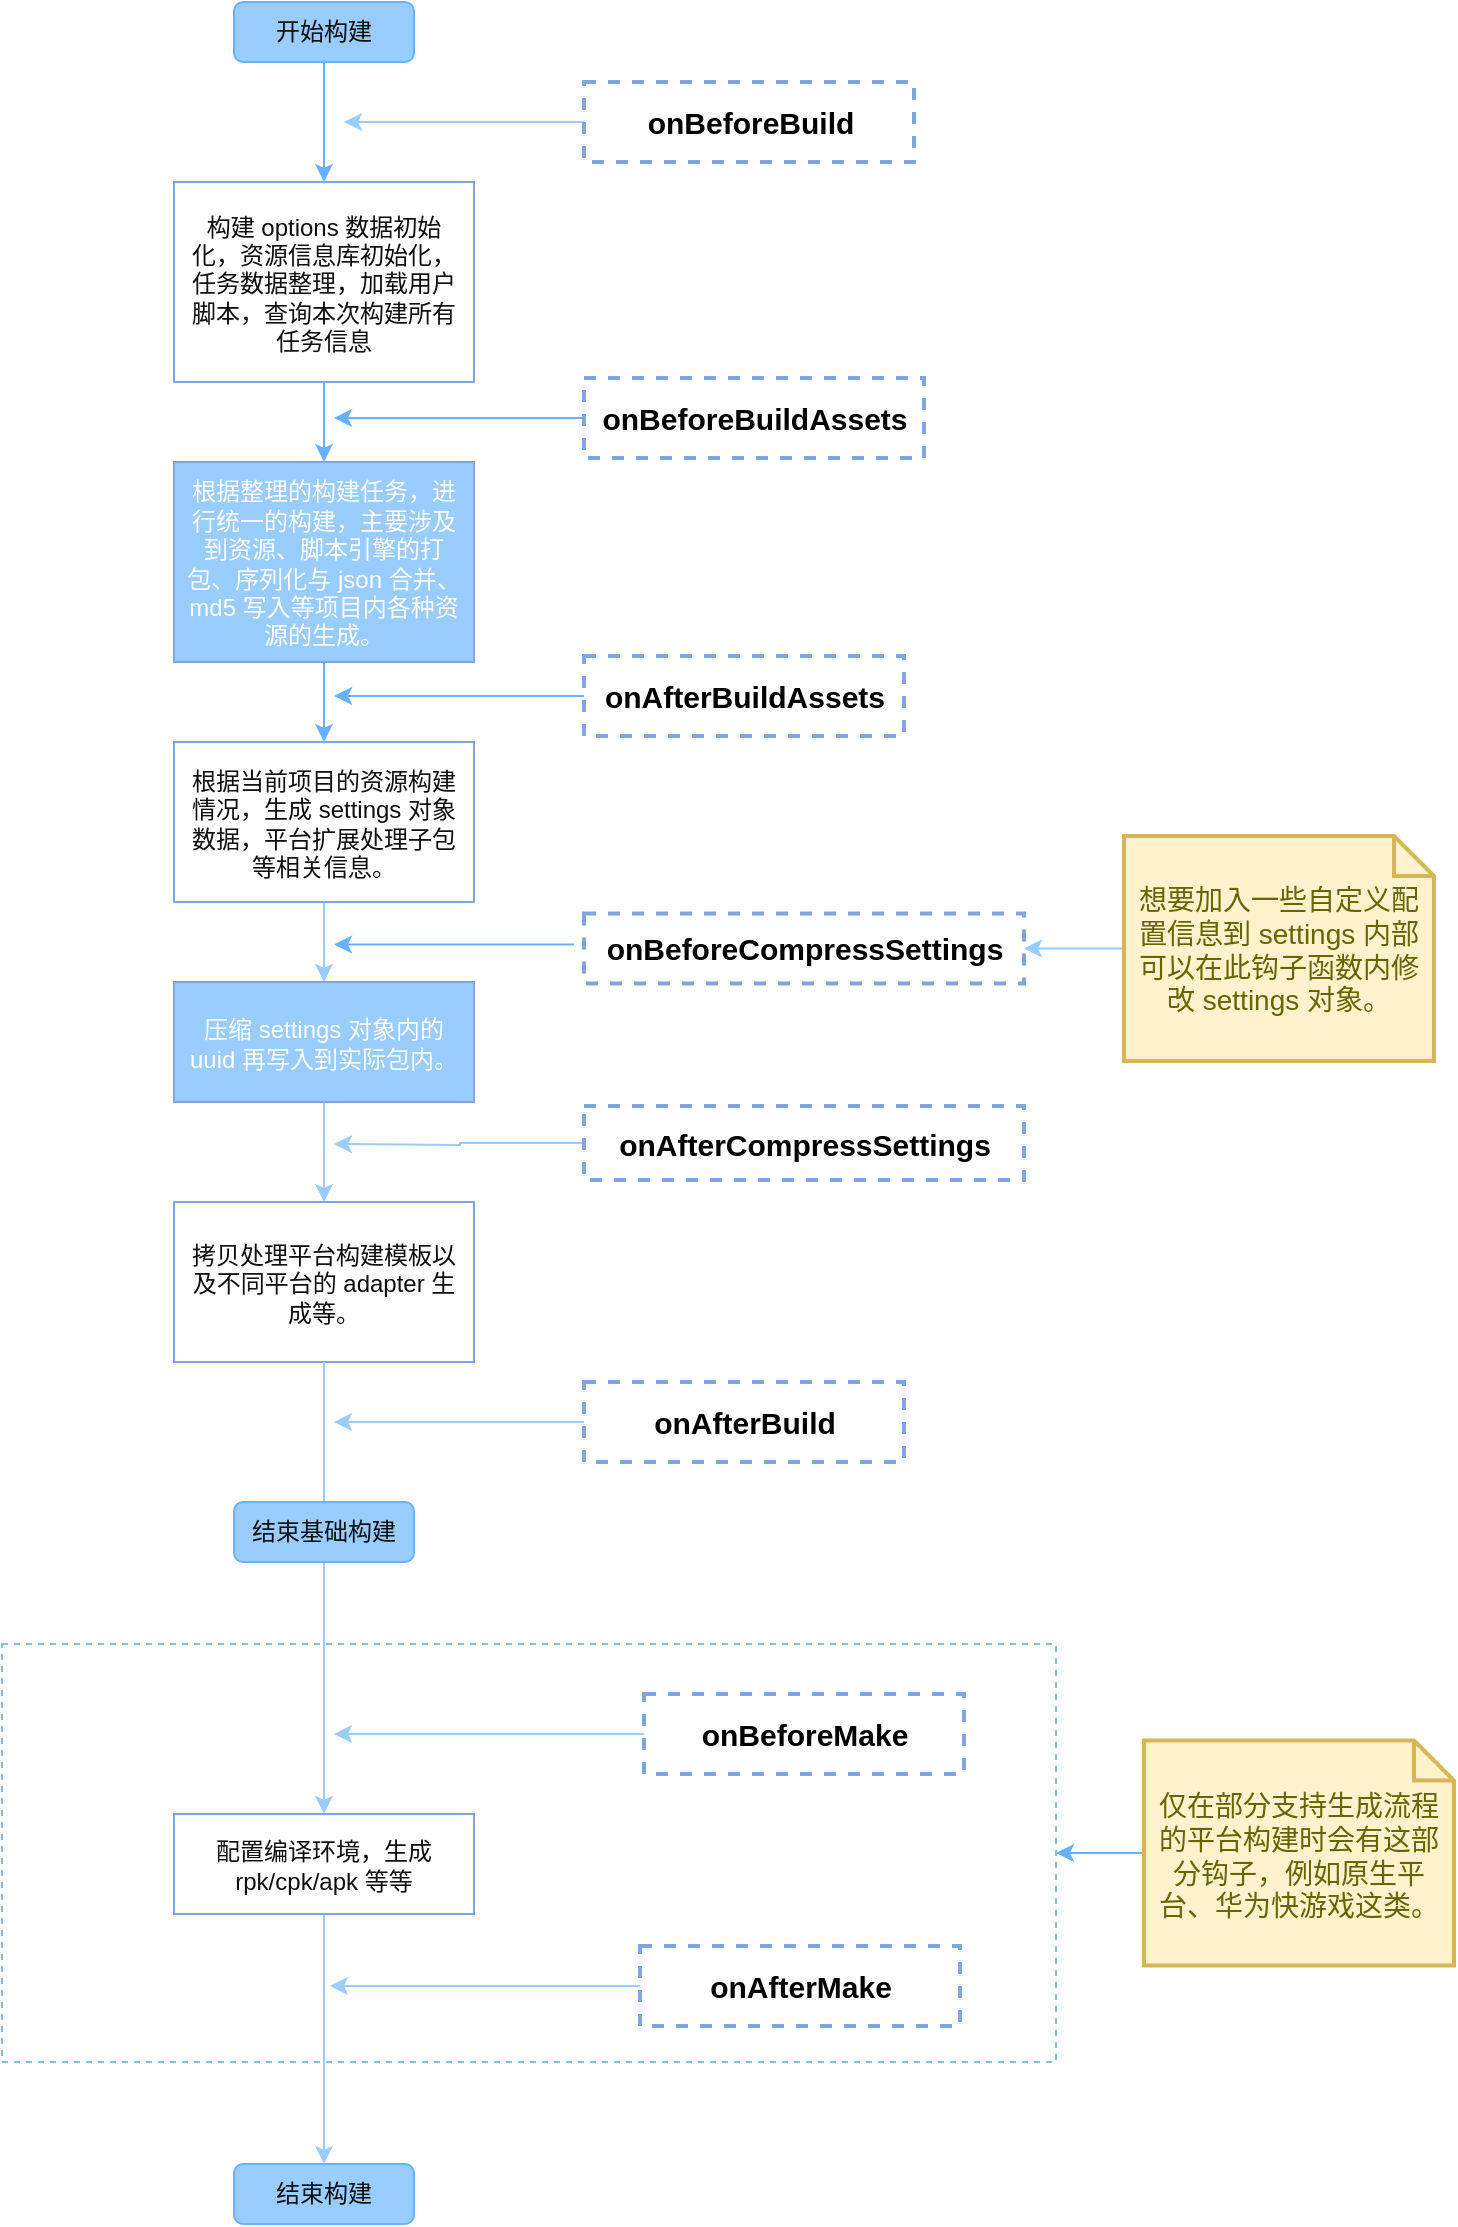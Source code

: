 <mxfile version="14.2.4" type="embed">
    <diagram id="6hGFLwfOUW9BJ-s0fimq" name="Page-1">
        <mxGraphModel dx="852" dy="380" grid="0" gridSize="10" guides="1" tooltips="1" connect="1" arrows="1" fold="1" page="1" pageScale="1" pageWidth="900" pageHeight="1200" background="#ffffff" math="0" shadow="0">
            <root>
                <mxCell id="0"/>
                <mxCell id="1" parent="0"/>
                <mxCell id="53" style="edgeStyle=orthogonalEdgeStyle;rounded=0;orthogonalLoop=1;jettySize=auto;html=1;entryX=0.5;entryY=0;entryDx=0;entryDy=0;strokeColor=#66B2FF;" parent="1" target="58" edge="1">
                    <mxGeometry relative="1" as="geometry">
                        <mxPoint x="255" y="120" as="sourcePoint"/>
                    </mxGeometry>
                </mxCell>
                <mxCell id="55" style="edgeStyle=orthogonalEdgeStyle;rounded=0;orthogonalLoop=1;jettySize=auto;html=1;exitX=0.5;exitY=1;exitDx=0;exitDy=0;entryX=0.5;entryY=0;entryDx=0;entryDy=0;strokeColor=#66B2FF;" parent="1" source="56" target="58" edge="1">
                    <mxGeometry relative="1" as="geometry">
                        <mxPoint x="255" y="60" as="targetPoint"/>
                    </mxGeometry>
                </mxCell>
                <mxCell id="56" value="&lt;span&gt;开始构建&lt;/span&gt;" style="rounded=1;whiteSpace=wrap;html=1;strokeColor=#66B2FF;fillColor=#99CCFF;fontColor=#0F0F0F;" parent="1" vertex="1">
                    <mxGeometry x="210" y="30" width="90" height="30" as="geometry"/>
                </mxCell>
                <mxCell id="57" style="edgeStyle=orthogonalEdgeStyle;rounded=0;orthogonalLoop=1;jettySize=auto;html=1;entryX=0.5;entryY=0;entryDx=0;entryDy=0;strokeColor=#66B2FF;" parent="1" source="58" target="60" edge="1">
                    <mxGeometry relative="1" as="geometry"/>
                </mxCell>
                <mxCell id="58" value="构建 options 数据初始化，资源信息库初始化，任务数据整理，加载用户脚本，查询本次构建所有任务信息" style="rounded=0;whiteSpace=wrap;html=1;fillColor=none;strokeColor=#7EA6E0;fontColor=#0F0F0F;spacingTop=2;spacingLeft=4;spacingRight=4;" parent="1" vertex="1">
                    <mxGeometry x="180" y="120" width="150" height="100" as="geometry"/>
                </mxCell>
                <mxCell id="59" style="edgeStyle=orthogonalEdgeStyle;rounded=0;orthogonalLoop=1;jettySize=auto;html=1;entryX=0.5;entryY=0;entryDx=0;entryDy=0;strokeColor=#66B2FF;" parent="1" source="60" target="62" edge="1">
                    <mxGeometry relative="1" as="geometry"/>
                </mxCell>
                <mxCell id="60" value="根据整理的构建任务，进行统一的构建，主要涉及到资源、脚本引擎的打包、序列化与 json 合并、md5 写入等项目内各种资源的生成。" style="rounded=0;whiteSpace=wrap;html=1;fillColor=#99CCFF;strokeColor=#7EA6E0;fontColor=#FFFFFF;spacingTop=2;spacingLeft=4;spacingRight=4;align=center;" parent="1" vertex="1">
                    <mxGeometry x="180" y="260" width="150" height="100" as="geometry"/>
                </mxCell>
                <mxCell id="88" style="edgeStyle=orthogonalEdgeStyle;rounded=0;orthogonalLoop=1;jettySize=auto;html=1;exitX=0.5;exitY=1;exitDx=0;exitDy=0;strokeColor=#99CCFF;" parent="1" source="62" target="64" edge="1">
                    <mxGeometry relative="1" as="geometry"/>
                </mxCell>
                <mxCell id="62" value="根据当前项目的资源构建情况，生成 settings 对象数据，平台扩展处理子包等相关信息。" style="rounded=0;whiteSpace=wrap;html=1;fillColor=none;strokeColor=#7EA6E0;fontColor=#0F0F0F;spacingTop=2;spacingLeft=4;spacingRight=4;" parent="1" vertex="1">
                    <mxGeometry x="180" y="400" width="150" height="80" as="geometry"/>
                </mxCell>
                <mxCell id="90" style="edgeStyle=orthogonalEdgeStyle;rounded=0;orthogonalLoop=1;jettySize=auto;html=1;exitX=0.5;exitY=1;exitDx=0;exitDy=0;entryX=0.5;entryY=0;entryDx=0;entryDy=0;strokeColor=#99CCFF;" parent="1" source="64" target="89" edge="1">
                    <mxGeometry relative="1" as="geometry"/>
                </mxCell>
                <mxCell id="64" value="压缩 settings 对象内的 uuid 再写入到实际包内。" style="rounded=0;whiteSpace=wrap;html=1;fillColor=#99CCFF;strokeColor=#7EA6E0;fontColor=#FFFFFF;spacingTop=2;spacingLeft=4;spacingRight=4;" parent="1" vertex="1">
                    <mxGeometry x="180" y="520" width="150" height="60" as="geometry"/>
                </mxCell>
                <mxCell id="65" value="&lt;span&gt;结束构建&lt;/span&gt;" style="rounded=1;whiteSpace=wrap;html=1;strokeColor=#66B2FF;fillColor=#99CCFF;fontColor=#0F0F0F;" parent="1" vertex="1">
                    <mxGeometry x="210" y="1111" width="90" height="30" as="geometry"/>
                </mxCell>
                <mxCell id="68" style="edgeStyle=orthogonalEdgeStyle;rounded=0;orthogonalLoop=1;jettySize=auto;html=1;strokeColor=#66B2FF;fontColor=#0F0F0F;" parent="1" source="69" edge="1">
                    <mxGeometry relative="1" as="geometry">
                        <mxPoint x="260" y="238" as="targetPoint"/>
                    </mxGeometry>
                </mxCell>
                <mxCell id="69" value="&lt;font color=&quot;#000000&quot; style=&quot;font-size: 15px&quot;&gt;onBeforeBuildAssets&lt;/font&gt;" style="html=1;fontColor=#FAFFFF;fontStyle=1;align=center;verticalAlign=middle;spacing=0;labelBorderColor=none;fillColor=none;dashed=1;strokeWidth=2;strokeColor=#7EA6E0;spacingLeft=0;spacingTop=0;labelBackgroundColor=none;fontSize=15;" parent="1" vertex="1">
                    <mxGeometry x="385" y="218" width="170" height="40" as="geometry"/>
                </mxCell>
                <mxCell id="70" style="edgeStyle=orthogonalEdgeStyle;rounded=0;orthogonalLoop=1;jettySize=auto;html=1;strokeColor=#66B2FF;fontColor=#0F0F0F;" parent="1" source="71" edge="1">
                    <mxGeometry relative="1" as="geometry">
                        <mxPoint x="260" y="377" as="targetPoint"/>
                    </mxGeometry>
                </mxCell>
                <mxCell id="71" value="&lt;font color=&quot;#000000&quot; style=&quot;font-size: 15px&quot;&gt;onAfterBuildAssets&lt;/font&gt;" style="html=1;fontColor=#FAFFFF;fontStyle=1;align=center;verticalAlign=middle;spacing=0;labelBorderColor=none;fillColor=none;dashed=1;strokeWidth=2;strokeColor=#7EA6E0;spacingLeft=0;spacingTop=0;labelBackgroundColor=none;fontSize=15;" parent="1" vertex="1">
                    <mxGeometry x="385" y="357" width="160" height="40" as="geometry"/>
                </mxCell>
                <mxCell id="72" value="&lt;font color=&quot;#000000&quot; style=&quot;font-size: 15px&quot;&gt;onBeforeCompressSettings&lt;/font&gt;" style="html=1;fontColor=#FAFFFF;fontStyle=1;align=center;verticalAlign=middle;spacing=0;labelBorderColor=none;fillColor=none;dashed=1;strokeWidth=2;strokeColor=#7EA6E0;spacingLeft=0;spacingTop=0;labelBackgroundColor=none;fontSize=15;" parent="1" vertex="1">
                    <mxGeometry x="385" y="485.75" width="220" height="35" as="geometry"/>
                </mxCell>
                <mxCell id="73" style="edgeStyle=orthogonalEdgeStyle;rounded=0;orthogonalLoop=1;jettySize=auto;html=1;strokeColor=#66B2FF;fontColor=#0F0F0F;fontStyle=1" parent="1" edge="1">
                    <mxGeometry relative="1" as="geometry">
                        <mxPoint x="260" y="501.25" as="targetPoint"/>
                        <mxPoint x="380" y="501.25" as="sourcePoint"/>
                    </mxGeometry>
                </mxCell>
                <mxCell id="93" style="edgeStyle=orthogonalEdgeStyle;rounded=0;orthogonalLoop=1;jettySize=auto;html=1;exitX=0;exitY=0.5;exitDx=0;exitDy=0;strokeColor=#99CCFF;" parent="1" source="74" edge="1">
                    <mxGeometry relative="1" as="geometry">
                        <mxPoint x="260" y="601" as="targetPoint"/>
                    </mxGeometry>
                </mxCell>
                <mxCell id="74" value="&lt;font color=&quot;#000000&quot; style=&quot;font-size: 15px&quot;&gt;onAfterCompressSettings&lt;/font&gt;" style="html=1;fontColor=#FAFFFF;fontStyle=1;align=center;verticalAlign=middle;spacing=0;labelBorderColor=none;fillColor=none;dashed=1;strokeWidth=2;strokeColor=#7EA6E0;spacingLeft=0;spacingTop=0;labelBackgroundColor=none;fontSize=15;" parent="1" vertex="1">
                    <mxGeometry x="385" y="582" width="220" height="37" as="geometry"/>
                </mxCell>
                <mxCell id="94" style="edgeStyle=orthogonalEdgeStyle;rounded=0;orthogonalLoop=1;jettySize=auto;html=1;entryX=1;entryY=0.5;entryDx=0;entryDy=0;strokeColor=#99CCFF;" parent="1" source="76" target="72" edge="1">
                    <mxGeometry relative="1" as="geometry"/>
                </mxCell>
                <mxCell id="76" value="想要加入一些自定义配置信息到 settings 内部可以在此钩子函数内修改 settings 对象。" style="shape=note;strokeWidth=2;fontSize=14;size=20;whiteSpace=wrap;html=1;fillColor=#fff2cc;strokeColor=#d6b656;fontColor=#666600;labelBackgroundColor=none;align=center;spacingTop=2;spacingLeft=2;spacingRight=2;" parent="1" vertex="1">
                    <mxGeometry x="655" y="447" width="155" height="112.5" as="geometry"/>
                </mxCell>
                <mxCell id="86" style="edgeStyle=orthogonalEdgeStyle;rounded=0;orthogonalLoop=1;jettySize=auto;html=1;exitX=0;exitY=0.5;exitDx=0;exitDy=0;strokeColor=#99CCFF;" parent="1" source="81" edge="1">
                    <mxGeometry relative="1" as="geometry">
                        <mxPoint x="265" y="90" as="targetPoint"/>
                    </mxGeometry>
                </mxCell>
                <mxCell id="81" value="&lt;font color=&quot;#000000&quot; style=&quot;font-size: 15px&quot;&gt;onBeforeBuild&lt;/font&gt;" style="html=1;fontColor=#FAFFFF;fontStyle=1;align=center;verticalAlign=middle;spacing=0;labelBorderColor=none;fillColor=none;dashed=1;strokeWidth=2;strokeColor=#7EA6E0;spacingLeft=0;spacingTop=0;labelBackgroundColor=none;fontSize=15;" parent="1" vertex="1">
                    <mxGeometry x="385" y="70" width="165" height="40" as="geometry"/>
                </mxCell>
                <mxCell id="84" style="edgeStyle=orthogonalEdgeStyle;rounded=0;orthogonalLoop=1;jettySize=auto;html=1;strokeColor=#99CCFF;" parent="1" source="83" edge="1">
                    <mxGeometry relative="1" as="geometry">
                        <mxPoint x="260" y="740" as="targetPoint"/>
                    </mxGeometry>
                </mxCell>
                <mxCell id="83" value="&lt;font color=&quot;#000000&quot; style=&quot;font-size: 15px&quot;&gt;onAfterBuild&lt;/font&gt;" style="html=1;fontColor=#FAFFFF;fontStyle=1;align=center;verticalAlign=middle;spacing=0;labelBorderColor=none;fillColor=none;dashed=1;strokeWidth=2;strokeColor=#7EA6E0;spacingLeft=0;spacingTop=0;labelBackgroundColor=none;fontSize=15;" parent="1" vertex="1">
                    <mxGeometry x="385" y="720" width="160" height="40" as="geometry"/>
                </mxCell>
                <mxCell id="91" style="edgeStyle=orthogonalEdgeStyle;rounded=0;orthogonalLoop=1;jettySize=auto;html=1;exitX=0.5;exitY=1;exitDx=0;exitDy=0;entryX=0.5;entryY=0;entryDx=0;entryDy=0;strokeColor=#99CCFF;" parent="1" source="95" target="65" edge="1">
                    <mxGeometry relative="1" as="geometry"/>
                </mxCell>
                <mxCell id="89" value="拷贝处理平台构建模板以及不同平台的 adapter 生成等。" style="rounded=0;whiteSpace=wrap;html=1;fillColor=none;strokeColor=#7EA6E0;fontColor=#0F0F0F;spacingTop=2;spacingLeft=4;spacingRight=4;" parent="1" vertex="1">
                    <mxGeometry x="180" y="630" width="150" height="80" as="geometry"/>
                </mxCell>
                <mxCell id="95" value="配置编译环境，生成 rpk/cpk/apk 等等" style="rounded=0;whiteSpace=wrap;html=1;fillColor=none;strokeColor=#7EA6E0;fontColor=#0F0F0F;spacingTop=2;spacingLeft=4;spacingRight=4;" parent="1" vertex="1">
                    <mxGeometry x="180" y="936" width="150" height="50" as="geometry"/>
                </mxCell>
                <mxCell id="96" style="edgeStyle=orthogonalEdgeStyle;rounded=0;orthogonalLoop=1;jettySize=auto;html=1;exitX=0.5;exitY=1;exitDx=0;exitDy=0;entryX=0.5;entryY=0;entryDx=0;entryDy=0;strokeColor=#99CCFF;" parent="1" source="89" target="95" edge="1">
                    <mxGeometry relative="1" as="geometry">
                        <mxPoint x="255" y="710" as="sourcePoint"/>
                        <mxPoint x="255" y="1240" as="targetPoint"/>
                    </mxGeometry>
                </mxCell>
                <mxCell id="98" value="&lt;span&gt;结束基础构建&lt;/span&gt;" style="rounded=1;whiteSpace=wrap;html=1;strokeColor=#66B2FF;fillColor=#99CCFF;fontColor=#0F0F0F;" parent="1" vertex="1">
                    <mxGeometry x="210" y="780" width="90" height="30" as="geometry"/>
                </mxCell>
                <mxCell id="99" style="edgeStyle=orthogonalEdgeStyle;rounded=0;orthogonalLoop=1;jettySize=auto;html=1;strokeColor=#99CCFF;" parent="1" source="100" edge="1">
                    <mxGeometry relative="1" as="geometry">
                        <mxPoint x="260" y="896" as="targetPoint"/>
                    </mxGeometry>
                </mxCell>
                <mxCell id="100" value="&lt;font color=&quot;#000000&quot; style=&quot;font-size: 15px&quot;&gt;onBeforeMake&lt;/font&gt;" style="html=1;fontColor=#FAFFFF;fontStyle=1;align=center;verticalAlign=middle;spacing=0;labelBorderColor=none;fillColor=none;dashed=1;strokeWidth=2;strokeColor=#7EA6E0;spacingLeft=0;spacingTop=0;labelBackgroundColor=none;fontSize=15;" parent="1" vertex="1">
                    <mxGeometry x="415" y="876" width="160" height="40" as="geometry"/>
                </mxCell>
                <mxCell id="101" style="edgeStyle=orthogonalEdgeStyle;rounded=0;orthogonalLoop=1;jettySize=auto;html=1;strokeColor=#99CCFF;" parent="1" source="102" edge="1">
                    <mxGeometry relative="1" as="geometry">
                        <mxPoint x="258" y="1022" as="targetPoint"/>
                    </mxGeometry>
                </mxCell>
                <mxCell id="102" value="&lt;font color=&quot;#000000&quot; style=&quot;font-size: 15px&quot;&gt;onAfterMake&lt;/font&gt;" style="html=1;fontColor=#FAFFFF;fontStyle=1;align=center;verticalAlign=middle;spacing=0;labelBorderColor=none;fillColor=none;dashed=1;strokeWidth=2;strokeColor=#7EA6E0;spacingLeft=0;spacingTop=0;labelBackgroundColor=none;fontSize=15;" parent="1" vertex="1">
                    <mxGeometry x="413" y="1002" width="160" height="40" as="geometry"/>
                </mxCell>
                <mxCell id="103" value="" style="rounded=0;whiteSpace=wrap;html=1;fillColor=none;dashed=1;strokeColor=#85C0D6;" parent="1" vertex="1">
                    <mxGeometry x="94" y="851" width="527" height="209" as="geometry"/>
                </mxCell>
                <mxCell id="105" value="" style="edgeStyle=orthogonalEdgeStyle;rounded=0;orthogonalLoop=1;jettySize=auto;html=1;fillColor=#1ba1e2;strokeColor=#66B2FF;" parent="1" source="104" target="103" edge="1">
                    <mxGeometry relative="1" as="geometry"/>
                </mxCell>
                <mxCell id="104" value="仅在部分支持生成流程的平台构建时会有这部分钩子，例如原生平台、华为快游戏这类。" style="shape=note;strokeWidth=2;fontSize=14;size=20;whiteSpace=wrap;html=1;fillColor=#fff2cc;strokeColor=#d6b656;fontColor=#666600;labelBackgroundColor=none;align=center;spacingTop=2;spacingLeft=2;spacingRight=2;" parent="1" vertex="1">
                    <mxGeometry x="665" y="899.25" width="155" height="112.5" as="geometry"/>
                </mxCell>
            </root>
        </mxGraphModel>
    </diagram>
</mxfile>

